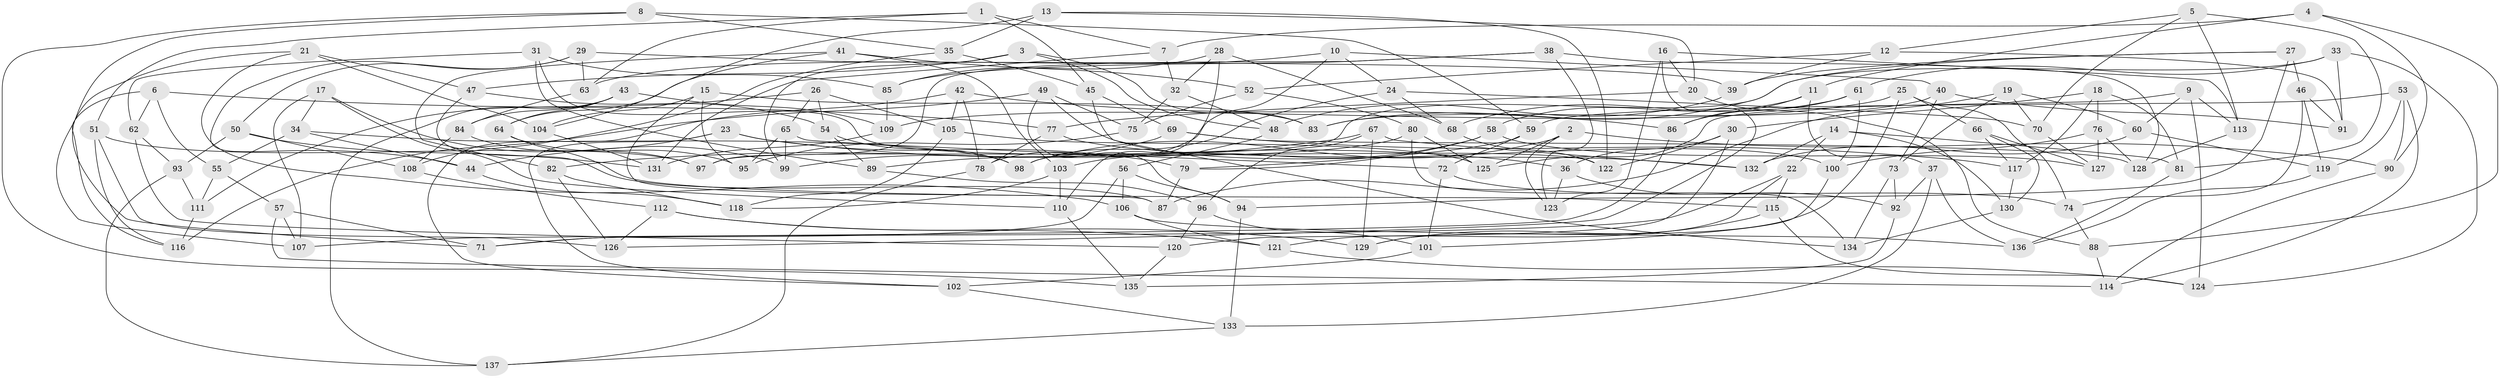// Generated by graph-tools (version 1.1) at 2025/11/02/27/25 16:11:44]
// undirected, 137 vertices, 274 edges
graph export_dot {
graph [start="1"]
  node [color=gray90,style=filled];
  1;
  2;
  3;
  4;
  5;
  6;
  7;
  8;
  9;
  10;
  11;
  12;
  13;
  14;
  15;
  16;
  17;
  18;
  19;
  20;
  21;
  22;
  23;
  24;
  25;
  26;
  27;
  28;
  29;
  30;
  31;
  32;
  33;
  34;
  35;
  36;
  37;
  38;
  39;
  40;
  41;
  42;
  43;
  44;
  45;
  46;
  47;
  48;
  49;
  50;
  51;
  52;
  53;
  54;
  55;
  56;
  57;
  58;
  59;
  60;
  61;
  62;
  63;
  64;
  65;
  66;
  67;
  68;
  69;
  70;
  71;
  72;
  73;
  74;
  75;
  76;
  77;
  78;
  79;
  80;
  81;
  82;
  83;
  84;
  85;
  86;
  87;
  88;
  89;
  90;
  91;
  92;
  93;
  94;
  95;
  96;
  97;
  98;
  99;
  100;
  101;
  102;
  103;
  104;
  105;
  106;
  107;
  108;
  109;
  110;
  111;
  112;
  113;
  114;
  115;
  116;
  117;
  118;
  119;
  120;
  121;
  122;
  123;
  124;
  125;
  126;
  127;
  128;
  129;
  130;
  131;
  132;
  133;
  134;
  135;
  136;
  137;
  1 -- 63;
  1 -- 45;
  1 -- 7;
  1 -- 51;
  2 -- 90;
  2 -- 125;
  2 -- 123;
  2 -- 98;
  3 -- 83;
  3 -- 99;
  3 -- 47;
  3 -- 48;
  4 -- 90;
  4 -- 11;
  4 -- 88;
  4 -- 7;
  5 -- 113;
  5 -- 81;
  5 -- 12;
  5 -- 70;
  6 -- 116;
  6 -- 77;
  6 -- 55;
  6 -- 62;
  7 -- 32;
  7 -- 131;
  8 -- 135;
  8 -- 59;
  8 -- 71;
  8 -- 35;
  9 -- 124;
  9 -- 60;
  9 -- 125;
  9 -- 113;
  10 -- 63;
  10 -- 24;
  10 -- 40;
  10 -- 78;
  11 -- 86;
  11 -- 37;
  11 -- 58;
  12 -- 91;
  12 -- 39;
  12 -- 52;
  13 -- 122;
  13 -- 35;
  13 -- 20;
  13 -- 104;
  14 -- 132;
  14 -- 130;
  14 -- 22;
  14 -- 81;
  15 -- 83;
  15 -- 104;
  15 -- 95;
  15 -- 87;
  16 -- 123;
  16 -- 20;
  16 -- 113;
  16 -- 126;
  17 -- 34;
  17 -- 107;
  17 -- 99;
  17 -- 110;
  18 -- 30;
  18 -- 117;
  18 -- 81;
  18 -- 76;
  19 -- 87;
  19 -- 70;
  19 -- 60;
  19 -- 73;
  20 -- 77;
  20 -- 88;
  21 -- 104;
  21 -- 47;
  21 -- 106;
  21 -- 107;
  22 -- 71;
  22 -- 121;
  22 -- 115;
  23 -- 36;
  23 -- 102;
  23 -- 44;
  23 -- 79;
  24 -- 70;
  24 -- 68;
  24 -- 98;
  25 -- 109;
  25 -- 129;
  25 -- 66;
  25 -- 74;
  26 -- 54;
  26 -- 105;
  26 -- 65;
  26 -- 111;
  27 -- 94;
  27 -- 46;
  27 -- 97;
  27 -- 39;
  28 -- 68;
  28 -- 32;
  28 -- 110;
  28 -- 85;
  29 -- 44;
  29 -- 39;
  29 -- 63;
  29 -- 50;
  30 -- 122;
  30 -- 36;
  30 -- 120;
  31 -- 85;
  31 -- 122;
  31 -- 89;
  31 -- 62;
  32 -- 48;
  32 -- 75;
  33 -- 61;
  33 -- 124;
  33 -- 91;
  33 -- 83;
  34 -- 44;
  34 -- 98;
  34 -- 55;
  35 -- 108;
  35 -- 45;
  36 -- 123;
  36 -- 92;
  37 -- 136;
  37 -- 92;
  37 -- 133;
  38 -- 97;
  38 -- 128;
  38 -- 123;
  38 -- 85;
  39 -- 48;
  40 -- 91;
  40 -- 83;
  40 -- 73;
  41 -- 64;
  41 -- 52;
  41 -- 82;
  41 -- 103;
  42 -- 86;
  42 -- 102;
  42 -- 78;
  42 -- 105;
  43 -- 109;
  43 -- 84;
  43 -- 64;
  43 -- 137;
  44 -- 118;
  45 -- 69;
  45 -- 134;
  46 -- 119;
  46 -- 91;
  46 -- 74;
  47 -- 54;
  47 -- 87;
  48 -- 56;
  49 -- 100;
  49 -- 116;
  49 -- 94;
  49 -- 75;
  50 -- 131;
  50 -- 93;
  50 -- 108;
  51 -- 97;
  51 -- 116;
  51 -- 126;
  52 -- 80;
  52 -- 75;
  53 -- 59;
  53 -- 114;
  53 -- 90;
  53 -- 119;
  54 -- 98;
  54 -- 89;
  55 -- 111;
  55 -- 57;
  56 -- 71;
  56 -- 106;
  56 -- 94;
  57 -- 114;
  57 -- 107;
  57 -- 71;
  58 -- 103;
  58 -- 79;
  58 -- 127;
  59 -- 79;
  59 -- 72;
  60 -- 132;
  60 -- 119;
  61 -- 68;
  61 -- 86;
  61 -- 100;
  62 -- 120;
  62 -- 93;
  63 -- 84;
  64 -- 95;
  64 -- 115;
  65 -- 99;
  65 -- 72;
  65 -- 95;
  66 -- 117;
  66 -- 130;
  66 -- 127;
  67 -- 82;
  67 -- 96;
  67 -- 132;
  67 -- 129;
  68 -- 122;
  69 -- 128;
  69 -- 117;
  69 -- 99;
  70 -- 127;
  72 -- 74;
  72 -- 101;
  73 -- 134;
  73 -- 92;
  74 -- 88;
  75 -- 95;
  76 -- 128;
  76 -- 127;
  76 -- 100;
  77 -- 78;
  77 -- 132;
  78 -- 137;
  79 -- 87;
  80 -- 134;
  80 -- 89;
  80 -- 125;
  81 -- 136;
  82 -- 126;
  82 -- 118;
  84 -- 97;
  84 -- 108;
  85 -- 109;
  86 -- 107;
  88 -- 114;
  89 -- 96;
  90 -- 114;
  92 -- 135;
  93 -- 111;
  93 -- 137;
  94 -- 133;
  96 -- 101;
  96 -- 120;
  100 -- 101;
  101 -- 102;
  102 -- 133;
  103 -- 118;
  103 -- 110;
  104 -- 131;
  105 -- 118;
  105 -- 125;
  106 -- 121;
  106 -- 136;
  108 -- 112;
  109 -- 131;
  110 -- 135;
  111 -- 116;
  112 -- 129;
  112 -- 121;
  112 -- 126;
  113 -- 128;
  115 -- 129;
  115 -- 124;
  117 -- 130;
  119 -- 136;
  120 -- 135;
  121 -- 124;
  130 -- 134;
  133 -- 137;
}
